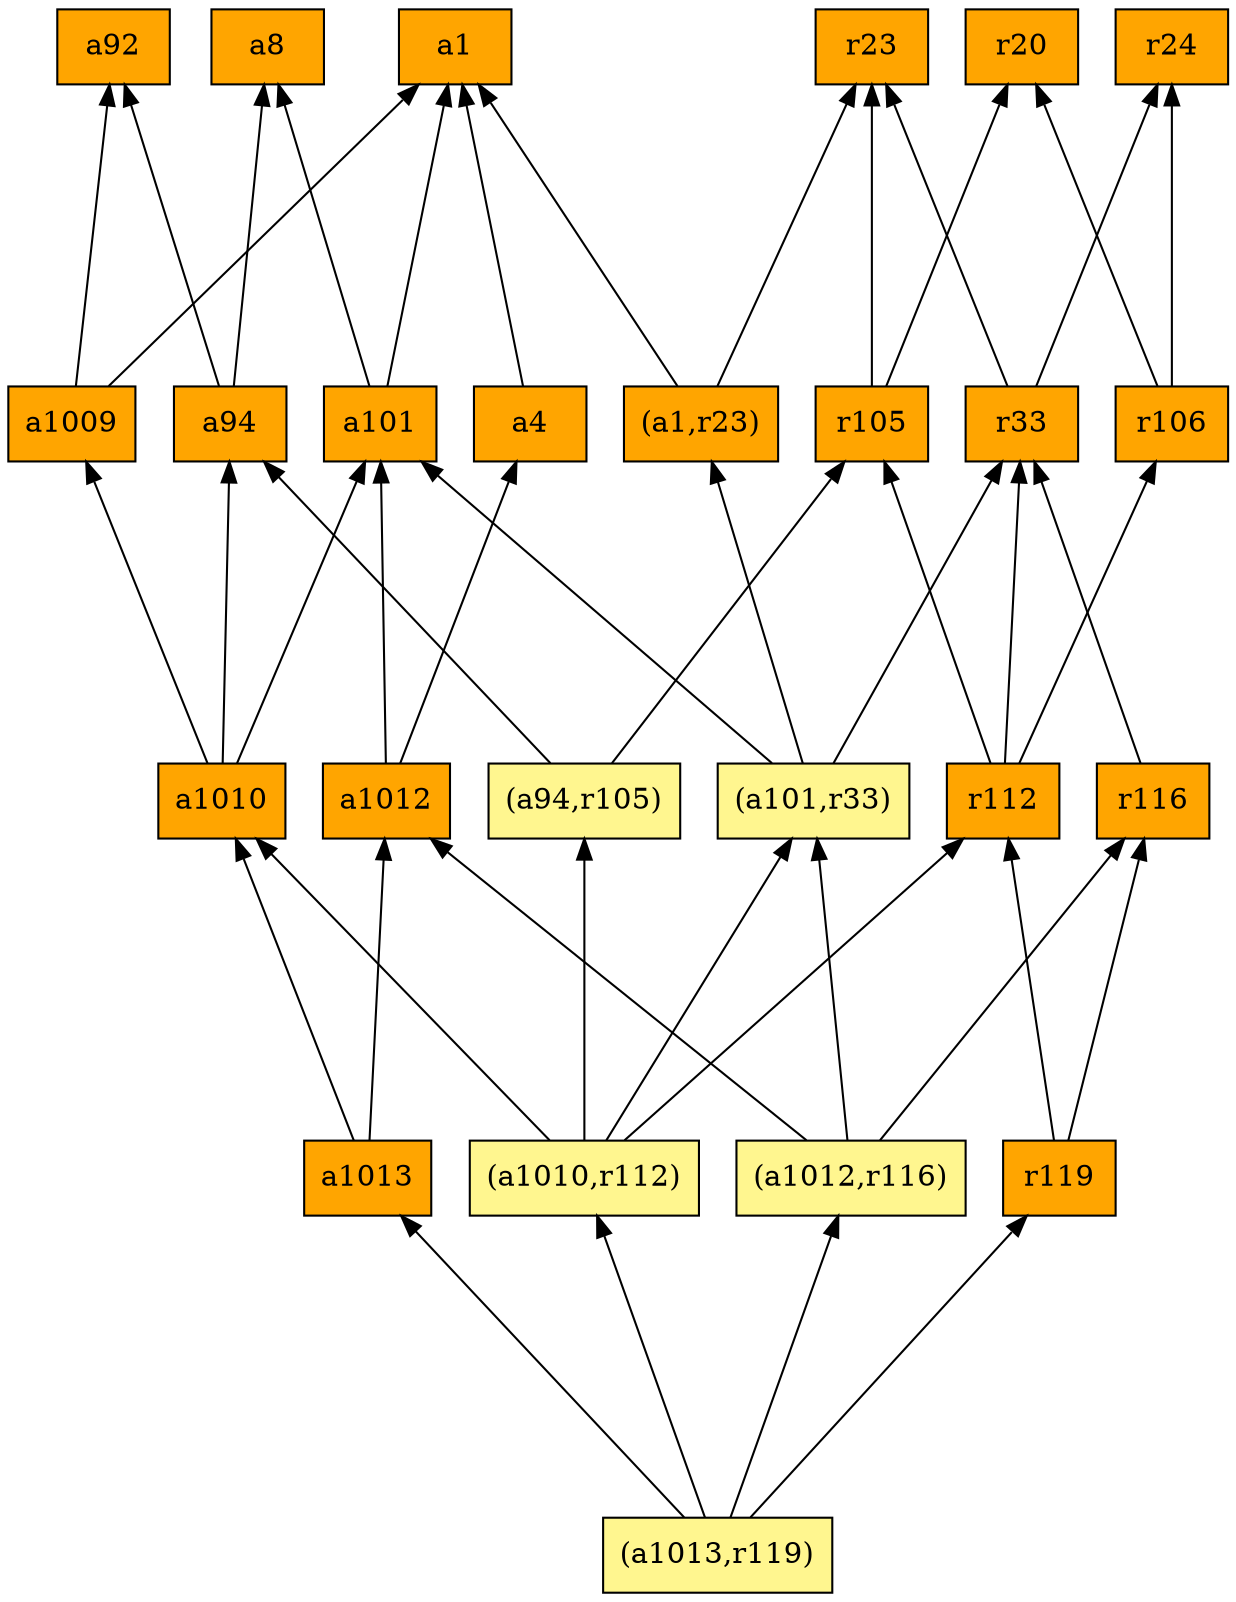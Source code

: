 digraph G {
rankdir=BT;ranksep="2.0";
"a1009" [shape=record,fillcolor=orange,style=filled,label="{a1009}"];
"a92" [shape=record,fillcolor=orange,style=filled,label="{a92}"];
"r106" [shape=record,fillcolor=orange,style=filled,label="{r106}"];
"a8" [shape=record,fillcolor=orange,style=filled,label="{a8}"];
"(a1012,r116)" [shape=record,fillcolor=khaki1,style=filled,label="{(a1012,r116)}"];
"(a1010,r112)" [shape=record,fillcolor=khaki1,style=filled,label="{(a1010,r112)}"];
"r105" [shape=record,fillcolor=orange,style=filled,label="{r105}"];
"(a1013,r119)" [shape=record,fillcolor=khaki1,style=filled,label="{(a1013,r119)}"];
"r119" [shape=record,fillcolor=orange,style=filled,label="{r119}"];
"a101" [shape=record,fillcolor=orange,style=filled,label="{a101}"];
"(a94,r105)" [shape=record,fillcolor=khaki1,style=filled,label="{(a94,r105)}"];
"a1010" [shape=record,fillcolor=orange,style=filled,label="{a1010}"];
"r116" [shape=record,fillcolor=orange,style=filled,label="{r116}"];
"a1" [shape=record,fillcolor=orange,style=filled,label="{a1}"];
"(a1,r23)" [shape=record,fillcolor=orange,style=filled,label="{(a1,r23)}"];
"a4" [shape=record,fillcolor=orange,style=filled,label="{a4}"];
"r24" [shape=record,fillcolor=orange,style=filled,label="{r24}"];
"r23" [shape=record,fillcolor=orange,style=filled,label="{r23}"];
"r33" [shape=record,fillcolor=orange,style=filled,label="{r33}"];
"(a101,r33)" [shape=record,fillcolor=khaki1,style=filled,label="{(a101,r33)}"];
"r20" [shape=record,fillcolor=orange,style=filled,label="{r20}"];
"a1012" [shape=record,fillcolor=orange,style=filled,label="{a1012}"];
"a1013" [shape=record,fillcolor=orange,style=filled,label="{a1013}"];
"a94" [shape=record,fillcolor=orange,style=filled,label="{a94}"];
"r112" [shape=record,fillcolor=orange,style=filled,label="{r112}"];
"a1009" -> "a1"
"a1009" -> "a92"
"r106" -> "r20"
"r106" -> "r24"
"(a1012,r116)" -> "r116"
"(a1012,r116)" -> "(a101,r33)"
"(a1012,r116)" -> "a1012"
"(a1010,r112)" -> "(a101,r33)"
"(a1010,r112)" -> "r112"
"(a1010,r112)" -> "(a94,r105)"
"(a1010,r112)" -> "a1010"
"r105" -> "r20"
"r105" -> "r23"
"(a1013,r119)" -> "(a1012,r116)"
"(a1013,r119)" -> "(a1010,r112)"
"(a1013,r119)" -> "r119"
"(a1013,r119)" -> "a1013"
"r119" -> "r116"
"r119" -> "r112"
"a101" -> "a1"
"a101" -> "a8"
"(a94,r105)" -> "r105"
"(a94,r105)" -> "a94"
"a1010" -> "a1009"
"a1010" -> "a94"
"a1010" -> "a101"
"r116" -> "r33"
"(a1,r23)" -> "a1"
"(a1,r23)" -> "r23"
"a4" -> "a1"
"r33" -> "r24"
"r33" -> "r23"
"(a101,r33)" -> "(a1,r23)"
"(a101,r33)" -> "a101"
"(a101,r33)" -> "r33"
"a1012" -> "a4"
"a1012" -> "a101"
"a1013" -> "a1012"
"a1013" -> "a1010"
"a94" -> "a92"
"a94" -> "a8"
"r112" -> "r106"
"r112" -> "r105"
"r112" -> "r33"
}